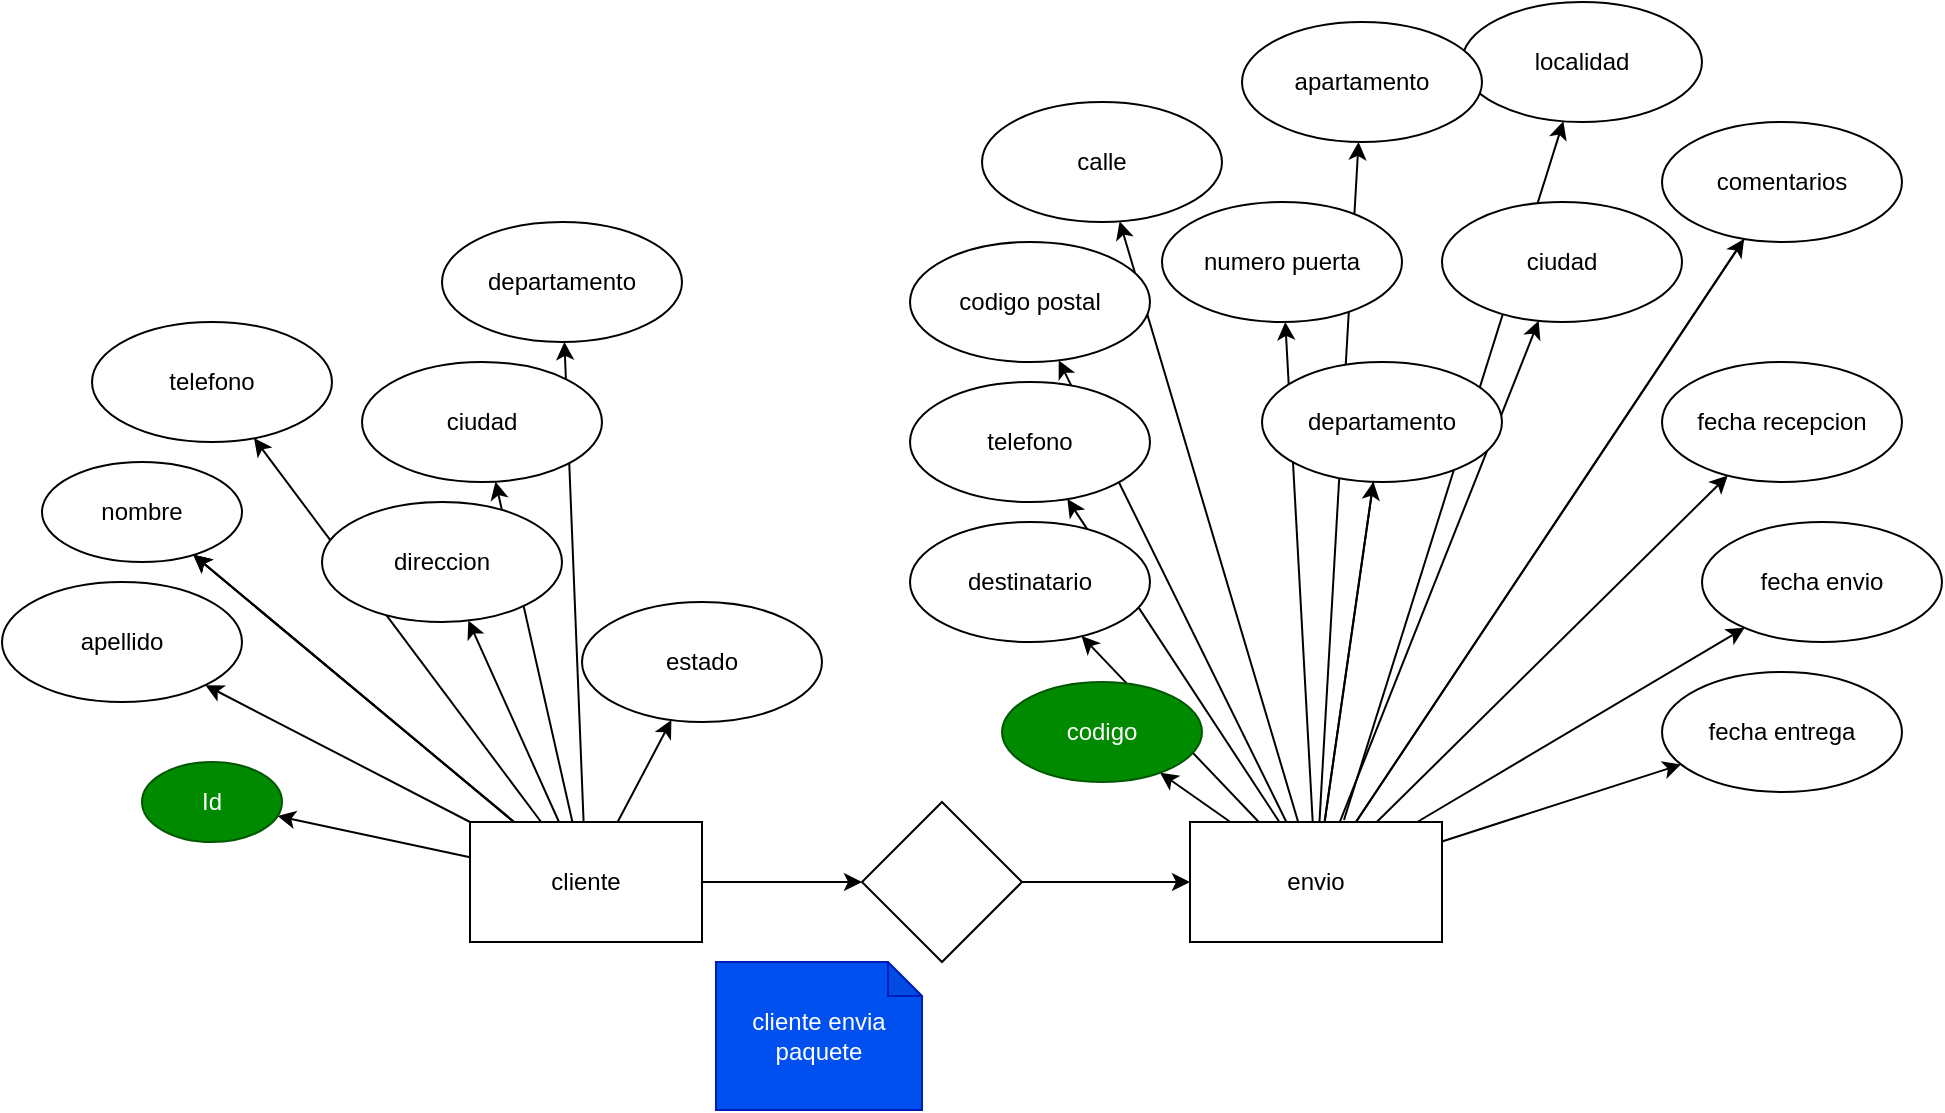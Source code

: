 <mxfile>
    <diagram id="0GuC--m2GyCQUlVPZn0B" name="Page-1">
        <mxGraphModel dx="1948" dy="1959" grid="1" gridSize="10" guides="1" tooltips="1" connect="1" arrows="1" fold="1" page="1" pageScale="1" pageWidth="827" pageHeight="1169" math="0" shadow="0">
            <root>
                <mxCell id="0"/>
                <mxCell id="1" parent="0"/>
                <mxCell id="4" value="" style="edgeStyle=none;html=1;" edge="1" parent="1" source="2" target="3">
                    <mxGeometry relative="1" as="geometry"/>
                </mxCell>
                <mxCell id="5" value="" style="edgeStyle=none;html=1;" edge="1" parent="1" source="2" target="3">
                    <mxGeometry relative="1" as="geometry"/>
                </mxCell>
                <mxCell id="7" value="" style="edgeStyle=none;html=1;" edge="1" parent="1" source="2" target="3">
                    <mxGeometry relative="1" as="geometry"/>
                </mxCell>
                <mxCell id="9" value="" style="edgeStyle=none;html=1;" edge="1" parent="1" source="2" target="8">
                    <mxGeometry relative="1" as="geometry"/>
                </mxCell>
                <mxCell id="11" value="" style="edgeStyle=none;html=1;" edge="1" parent="1" source="2" target="10">
                    <mxGeometry relative="1" as="geometry"/>
                </mxCell>
                <mxCell id="13" value="" style="edgeStyle=none;html=1;" edge="1" parent="1" source="2" target="12">
                    <mxGeometry relative="1" as="geometry"/>
                </mxCell>
                <mxCell id="15" value="" style="edgeStyle=none;html=1;" edge="1" parent="1" source="2" target="14">
                    <mxGeometry relative="1" as="geometry"/>
                </mxCell>
                <mxCell id="18" value="" style="edgeStyle=none;html=1;" edge="1" parent="1" source="2" target="17">
                    <mxGeometry relative="1" as="geometry"/>
                </mxCell>
                <mxCell id="20" value="" style="edgeStyle=none;html=1;" edge="1" parent="1" source="2" target="19">
                    <mxGeometry relative="1" as="geometry"/>
                </mxCell>
                <mxCell id="23" value="" style="edgeStyle=none;html=1;" edge="1" parent="1" source="2" target="22">
                    <mxGeometry relative="1" as="geometry"/>
                </mxCell>
                <mxCell id="38" value="" style="edgeStyle=none;html=1;" edge="1" parent="1" source="2" target="37">
                    <mxGeometry relative="1" as="geometry"/>
                </mxCell>
                <mxCell id="2" value="cliente" style="rounded=0;whiteSpace=wrap;html=1;" vertex="1" parent="1">
                    <mxGeometry x="-536" y="-750" width="116" height="60" as="geometry"/>
                </mxCell>
                <mxCell id="3" value="nombre" style="ellipse;whiteSpace=wrap;html=1;rounded=0;" vertex="1" parent="1">
                    <mxGeometry x="-750" y="-930" width="100" height="50" as="geometry"/>
                </mxCell>
                <mxCell id="8" value="apellido" style="ellipse;whiteSpace=wrap;html=1;rounded=0;" vertex="1" parent="1">
                    <mxGeometry x="-770" y="-870" width="120" height="60" as="geometry"/>
                </mxCell>
                <mxCell id="10" value="Id" style="ellipse;whiteSpace=wrap;html=1;rounded=0;fillColor=#008a00;fontColor=#ffffff;strokeColor=#005700;" vertex="1" parent="1">
                    <mxGeometry x="-700" y="-780" width="70" height="40" as="geometry"/>
                </mxCell>
                <mxCell id="12" value="telefono" style="ellipse;whiteSpace=wrap;html=1;rounded=0;" vertex="1" parent="1">
                    <mxGeometry x="-725" y="-1000" width="120" height="60" as="geometry"/>
                </mxCell>
                <mxCell id="14" value="direccion" style="ellipse;whiteSpace=wrap;html=1;rounded=0;" vertex="1" parent="1">
                    <mxGeometry x="-610" y="-910" width="120" height="60" as="geometry"/>
                </mxCell>
                <mxCell id="17" value="ciudad" style="ellipse;whiteSpace=wrap;html=1;rounded=0;" vertex="1" parent="1">
                    <mxGeometry x="-590" y="-980" width="120" height="60" as="geometry"/>
                </mxCell>
                <mxCell id="19" value="departamento" style="ellipse;whiteSpace=wrap;html=1;rounded=0;" vertex="1" parent="1">
                    <mxGeometry x="-550" y="-1050" width="120" height="60" as="geometry"/>
                </mxCell>
                <mxCell id="25" value="" style="edgeStyle=none;html=1;" edge="1" parent="1" source="22" target="24">
                    <mxGeometry relative="1" as="geometry"/>
                </mxCell>
                <mxCell id="22" value="" style="rhombus;whiteSpace=wrap;html=1;rounded=0;" vertex="1" parent="1">
                    <mxGeometry x="-340" y="-760" width="80" height="80" as="geometry"/>
                </mxCell>
                <mxCell id="27" value="" style="edgeStyle=none;html=1;" edge="1" parent="1" source="24" target="26">
                    <mxGeometry relative="1" as="geometry"/>
                </mxCell>
                <mxCell id="29" value="" style="edgeStyle=none;html=1;" edge="1" parent="1" source="24" target="28">
                    <mxGeometry relative="1" as="geometry"/>
                </mxCell>
                <mxCell id="31" value="" style="edgeStyle=none;html=1;" edge="1" parent="1" source="24" target="30">
                    <mxGeometry relative="1" as="geometry"/>
                </mxCell>
                <mxCell id="33" value="" style="edgeStyle=none;html=1;" edge="1" parent="1" source="24" target="32">
                    <mxGeometry relative="1" as="geometry"/>
                </mxCell>
                <mxCell id="35" value="" style="edgeStyle=none;html=1;" edge="1" parent="1" source="24" target="34">
                    <mxGeometry relative="1" as="geometry"/>
                </mxCell>
                <mxCell id="41" value="" style="edgeStyle=none;html=1;startArrow=none;exitX=0.611;exitY=-0.017;exitDx=0;exitDy=0;exitPerimeter=0;" edge="1" parent="1" source="24" target="40">
                    <mxGeometry relative="1" as="geometry"/>
                </mxCell>
                <mxCell id="43" value="" style="edgeStyle=none;html=1;" edge="1" parent="1" source="24" target="42">
                    <mxGeometry relative="1" as="geometry"/>
                </mxCell>
                <mxCell id="47" value="" style="edgeStyle=none;html=1;" edge="1" parent="1" source="24" target="46">
                    <mxGeometry relative="1" as="geometry"/>
                </mxCell>
                <mxCell id="50" value="" style="edgeStyle=none;html=1;startArrow=none;exitX=0.365;exitY=0.033;exitDx=0;exitDy=0;exitPerimeter=0;" edge="1" parent="1" source="24" target="49">
                    <mxGeometry relative="1" as="geometry"/>
                </mxCell>
                <mxCell id="52" value="" style="edgeStyle=none;html=1;" edge="1" parent="1" source="24" target="51">
                    <mxGeometry relative="1" as="geometry"/>
                </mxCell>
                <mxCell id="57" value="" style="edgeStyle=none;html=1;" edge="1" parent="1" source="24" target="56">
                    <mxGeometry relative="1" as="geometry"/>
                </mxCell>
                <mxCell id="59" value="" style="edgeStyle=none;html=1;" edge="1" parent="1" source="24" target="58">
                    <mxGeometry relative="1" as="geometry"/>
                </mxCell>
                <mxCell id="62" value="" style="edgeStyle=none;html=1;" edge="1" parent="1" source="24" target="61">
                    <mxGeometry relative="1" as="geometry"/>
                </mxCell>
                <mxCell id="64" value="" style="edgeStyle=none;html=1;" edge="1" parent="1" source="24" target="63">
                    <mxGeometry relative="1" as="geometry"/>
                </mxCell>
                <mxCell id="24" value="envio" style="whiteSpace=wrap;html=1;rounded=0;" vertex="1" parent="1">
                    <mxGeometry x="-176" y="-750" width="126" height="60" as="geometry"/>
                </mxCell>
                <mxCell id="26" value="codigo" style="ellipse;whiteSpace=wrap;html=1;rounded=0;fillColor=#008a00;fontColor=#ffffff;strokeColor=#005700;" vertex="1" parent="1">
                    <mxGeometry x="-270" y="-820" width="100" height="50" as="geometry"/>
                </mxCell>
                <mxCell id="28" value="codigo postal" style="ellipse;whiteSpace=wrap;html=1;rounded=0;" vertex="1" parent="1">
                    <mxGeometry x="-316" y="-1040" width="120" height="60" as="geometry"/>
                </mxCell>
                <mxCell id="30" value="calle" style="ellipse;whiteSpace=wrap;html=1;rounded=0;" vertex="1" parent="1">
                    <mxGeometry x="-280" y="-1110" width="120" height="60" as="geometry"/>
                </mxCell>
                <mxCell id="32" value="numero puerta" style="ellipse;whiteSpace=wrap;html=1;rounded=0;" vertex="1" parent="1">
                    <mxGeometry x="-190" y="-1060" width="120" height="60" as="geometry"/>
                </mxCell>
                <mxCell id="34" value="destinatario" style="ellipse;whiteSpace=wrap;html=1;rounded=0;" vertex="1" parent="1">
                    <mxGeometry x="-316" y="-900" width="120" height="60" as="geometry"/>
                </mxCell>
                <mxCell id="37" value="estado" style="ellipse;whiteSpace=wrap;html=1;rounded=0;" vertex="1" parent="1">
                    <mxGeometry x="-480" y="-860" width="120" height="60" as="geometry"/>
                </mxCell>
                <mxCell id="40" value="localidad" style="ellipse;whiteSpace=wrap;html=1;rounded=0;" vertex="1" parent="1">
                    <mxGeometry x="-40" y="-1160" width="120" height="60" as="geometry"/>
                </mxCell>
                <mxCell id="42" value="apartamento" style="ellipse;whiteSpace=wrap;html=1;rounded=0;" vertex="1" parent="1">
                    <mxGeometry x="-150" y="-1150" width="120" height="60" as="geometry"/>
                </mxCell>
                <mxCell id="46" value="departamento" style="ellipse;whiteSpace=wrap;html=1;rounded=0;" vertex="1" parent="1">
                    <mxGeometry x="-140" y="-980" width="120" height="60" as="geometry"/>
                </mxCell>
                <mxCell id="48" value="" style="edgeStyle=none;html=1;endArrow=none;" edge="1" parent="1" source="24" target="46">
                    <mxGeometry relative="1" as="geometry">
                        <mxPoint x="-102.147" y="-750" as="sourcePoint"/>
                        <mxPoint x="-0.68" y="-1030.479" as="targetPoint"/>
                    </mxGeometry>
                </mxCell>
                <mxCell id="49" value="telefono" style="ellipse;whiteSpace=wrap;html=1;rounded=0;" vertex="1" parent="1">
                    <mxGeometry x="-316" y="-970" width="120" height="60" as="geometry"/>
                </mxCell>
                <mxCell id="51" value="comentarios" style="ellipse;whiteSpace=wrap;html=1;rounded=0;" vertex="1" parent="1">
                    <mxGeometry x="60" y="-1100" width="120" height="60" as="geometry"/>
                </mxCell>
                <mxCell id="53" value="" style="edgeStyle=none;html=1;endArrow=none;" edge="1" parent="1" source="24" target="51">
                    <mxGeometry relative="1" as="geometry">
                        <mxPoint x="-106.211" y="-750" as="sourcePoint"/>
                        <mxPoint x="-76.746" y="-880.19" as="targetPoint"/>
                    </mxGeometry>
                </mxCell>
                <mxCell id="56" value="ciudad" style="ellipse;whiteSpace=wrap;html=1;rounded=0;" vertex="1" parent="1">
                    <mxGeometry x="-50" y="-1060" width="120" height="60" as="geometry"/>
                </mxCell>
                <mxCell id="58" value="fecha recepcion" style="ellipse;whiteSpace=wrap;html=1;rounded=0;" vertex="1" parent="1">
                    <mxGeometry x="60" y="-980" width="120" height="60" as="geometry"/>
                </mxCell>
                <mxCell id="60" value="cliente envia paquete" style="shape=note;whiteSpace=wrap;html=1;backgroundOutline=1;darkOpacity=0.05;fillColor=#0050ef;strokeColor=#001DBC;fontColor=#ffffff;size=17;" vertex="1" parent="1">
                    <mxGeometry x="-413" y="-680" width="103" height="74" as="geometry"/>
                </mxCell>
                <mxCell id="61" value="fecha envio" style="ellipse;whiteSpace=wrap;html=1;rounded=0;" vertex="1" parent="1">
                    <mxGeometry x="80" y="-900" width="120" height="60" as="geometry"/>
                </mxCell>
                <mxCell id="63" value="fecha entrega" style="ellipse;whiteSpace=wrap;html=1;rounded=0;" vertex="1" parent="1">
                    <mxGeometry x="60" y="-825" width="120" height="60" as="geometry"/>
                </mxCell>
            </root>
        </mxGraphModel>
    </diagram>
</mxfile>